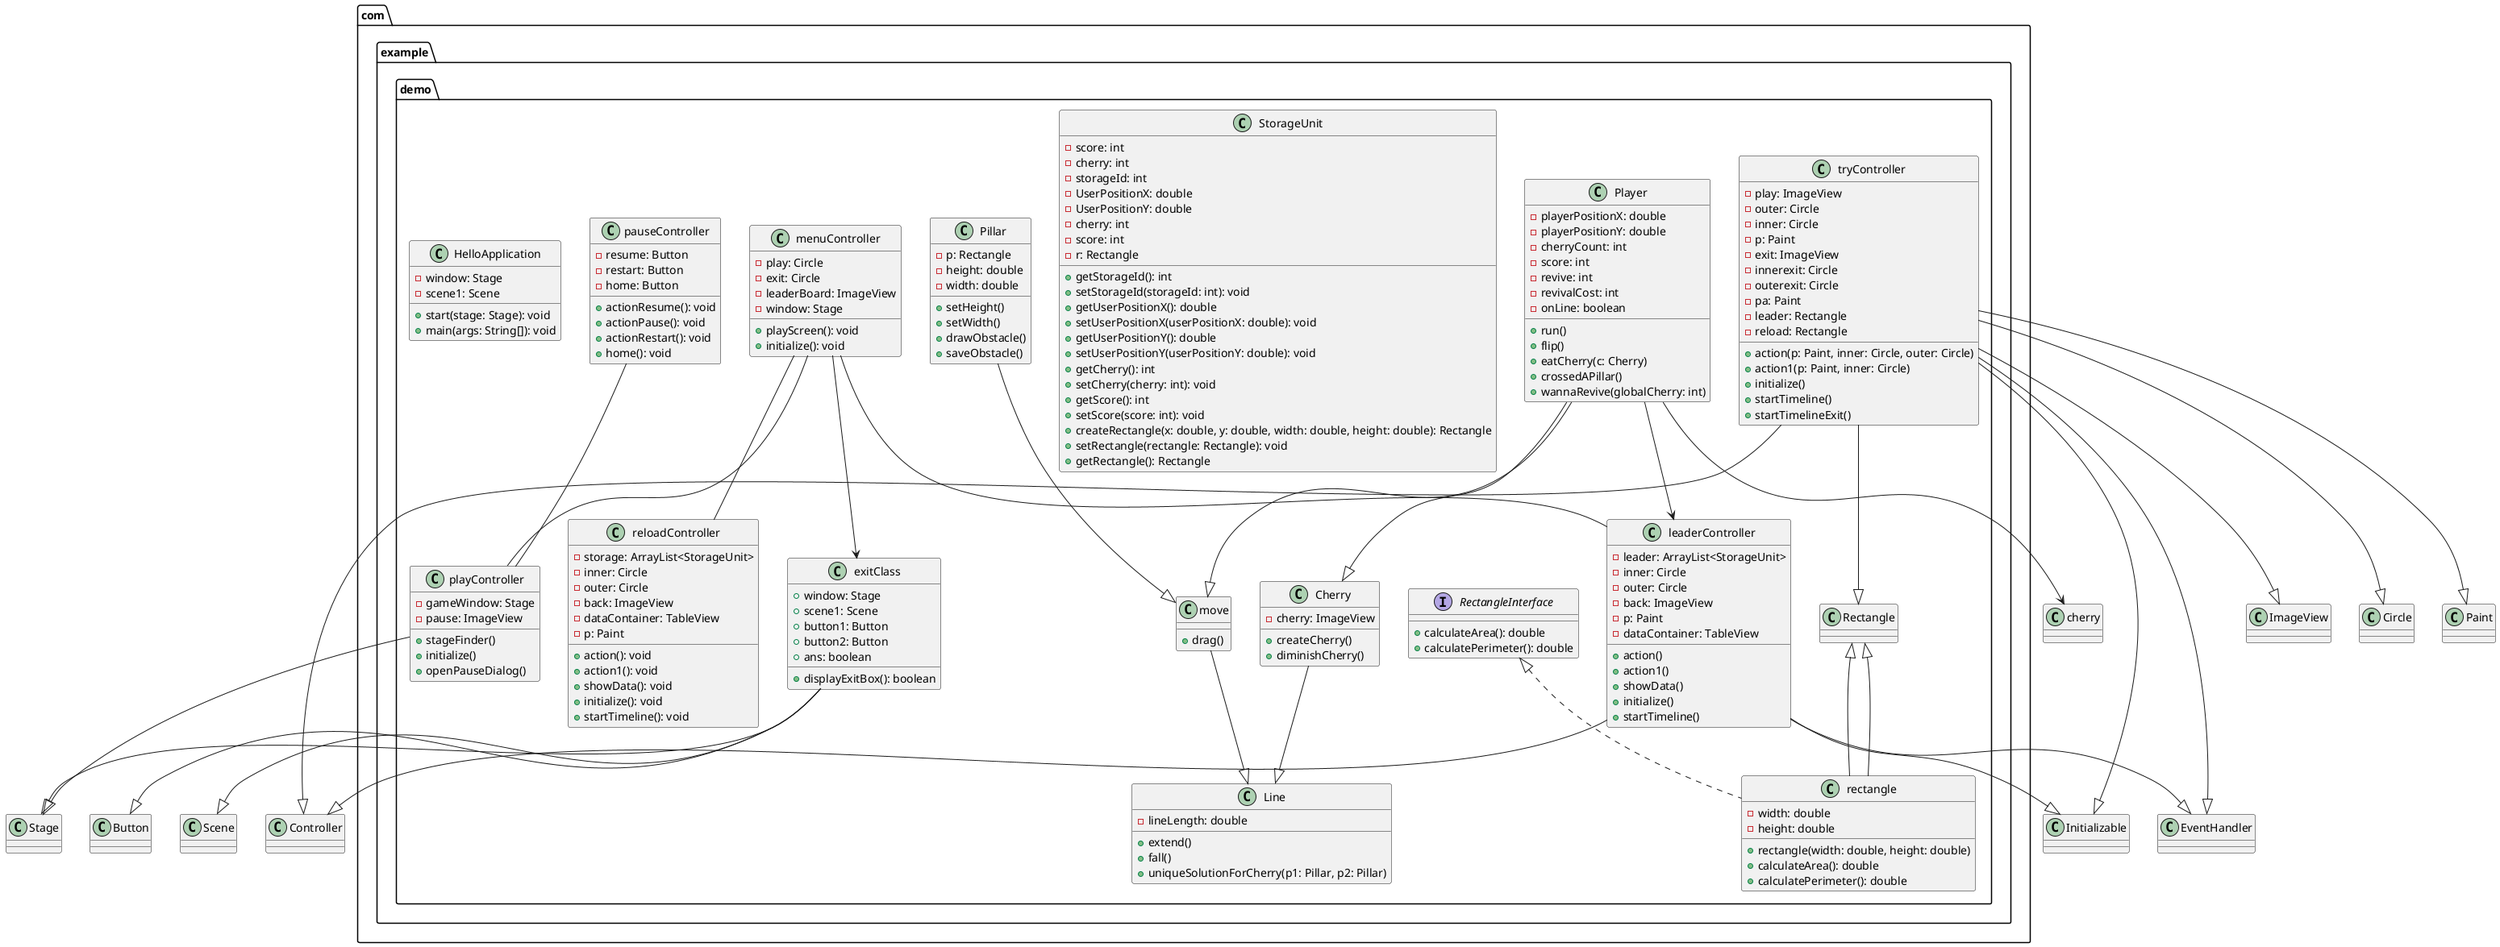 @startuml

package com.example.demo {
    class move {
        +drag()
    }

    class Line {
        -lineLength: double
        +extend()
        +fall()
        +uniqueSolutionForCherry(p1: Pillar, p2: Pillar)
    }

    class Cherry {
        -cherry: ImageView
        +createCherry()
        +diminishCherry()
    }

    class Pillar {
        -p: Rectangle
        -height: double
        -width: double
        +setHeight()
        +setWidth()
        +drawObstacle()
        +saveObstacle()
    }

    class Player {
        -playerPositionX: double
        -playerPositionY: double
        -cherryCount: int
        -score: int
        -revive: int
        -revivalCost: int
        -onLine: boolean
        +run()
        +flip()
        +eatCherry(c: Cherry)
        +crossedAPillar()
        +wannaRevive(globalCherry: int)
    }

    class playController {
        -gameWindow: Stage
        -pause: ImageView
        +stageFinder()
        +initialize()
        +openPauseDialog()
    }

    class StorageUnit {
            -score: int
            -cherry: int
        }

        class leaderController {
            -leader: ArrayList<StorageUnit>
            -inner: Circle
            -outer: Circle
            -back: ImageView
            -p: Paint
            -dataContainer: TableView

            +action()
            +action1()
            +showData()
            +initialize()
            +startTimeline()
        }

         class exitClass {
                +window: Stage
                +scene1: Scene
                +button1: Button
                +button2: Button
                +ans: boolean
                +displayExitBox(): boolean
            }

            class tryController {
                -play: ImageView
                -outer: Circle
                -inner: Circle
                -p: Paint
                -exit: ImageView
                -innerexit: Circle
                -outerexit: Circle
                -pa: Paint
                -leader: Rectangle
                -reload: Rectangle

                +action(p: Paint, inner: Circle, outer: Circle)
                +action1(p: Paint, inner: Circle)
                +initialize()
                +startTimeline()
                +startTimelineExit()
            }

         class StorageUnit {
                 -storageId: int
                 -UserPositionX: double
                 -UserPositionY: double
                 -cherry: int
                 -score: int
                 -r: Rectangle

                 +getStorageId(): int
                 +setStorageId(storageId: int): void
                 +getUserPositionX(): double
                 +setUserPositionX(userPositionX: double): void
                 +getUserPositionY(): double
                 +setUserPositionY(userPositionY: double): void
                 +getCherry(): int
                 +setCherry(cherry: int): void
                 +getScore(): int
                 +setScore(score: int): void
                 +createRectangle(x: double, y: double, width: double, height: double): Rectangle
                 +setRectangle(rectangle: Rectangle): void
                 +getRectangle(): Rectangle
             }

         class pauseController {
                 -resume: Button
                 -restart: Button
                 -home: Button

                 +actionResume(): void
                 +actionPause(): void
                 +actionRestart(): void
                 +home(): void
             }

          class reloadController {
                  -storage: ArrayList<StorageUnit>
                  -inner: Circle
                  -outer: Circle
                  -back: ImageView
                  -dataContainer: TableView
                  -p: Paint

                  +action(): void
                  +action1(): void
                  +showData(): void
                  +initialize(): void
                  +startTimeline(): void
          }
          class menuController {
                  -play: Circle
                  -exit: Circle
                  -leaderBoard: ImageView
                  -window: Stage

                  +playScreen(): void
                  +initialize(): void
          }

          class HelloApplication {
                  -window: Stage
                  -scene1: Scene

                  +start(stage: Stage): void
                  +main(args: String[]): void
              }

           interface RectangleInterface {
               +calculateArea(): double
               +calculatePerimeter(): double
           }

           class rectangle extends Rectangle implements RectangleInterface {
               -width: double
               -height: double

               +rectangle(width: double, height: double)
               +calculateArea(): double
               +calculatePerimeter(): double
           }

    }


leaderController --|> Controller
leaderController --|> Initializable
leaderController --|> EventHandler
move --|> Line
Cherry --|> Line
Pillar --|> move
Player --|> move
Player --|> Cherry
playController --|> Stage
exitClass --|> Stage
exitClass --|> Scene
exitClass --|> Button
pauseController -- playController
menuController -- leaderController
menuController -- reloadController
menuController --> exitClass
menuController -- playController
Player --> cherry
Player --> leaderController
tryController --|> ImageView
tryController --|> Circle
tryController --|> Paint
tryController --|> Rectangle
rectangle --|> Rectangle
tryController --|> Controller
tryController --|> Initializable
tryController --|> EventHandler

@enduml
